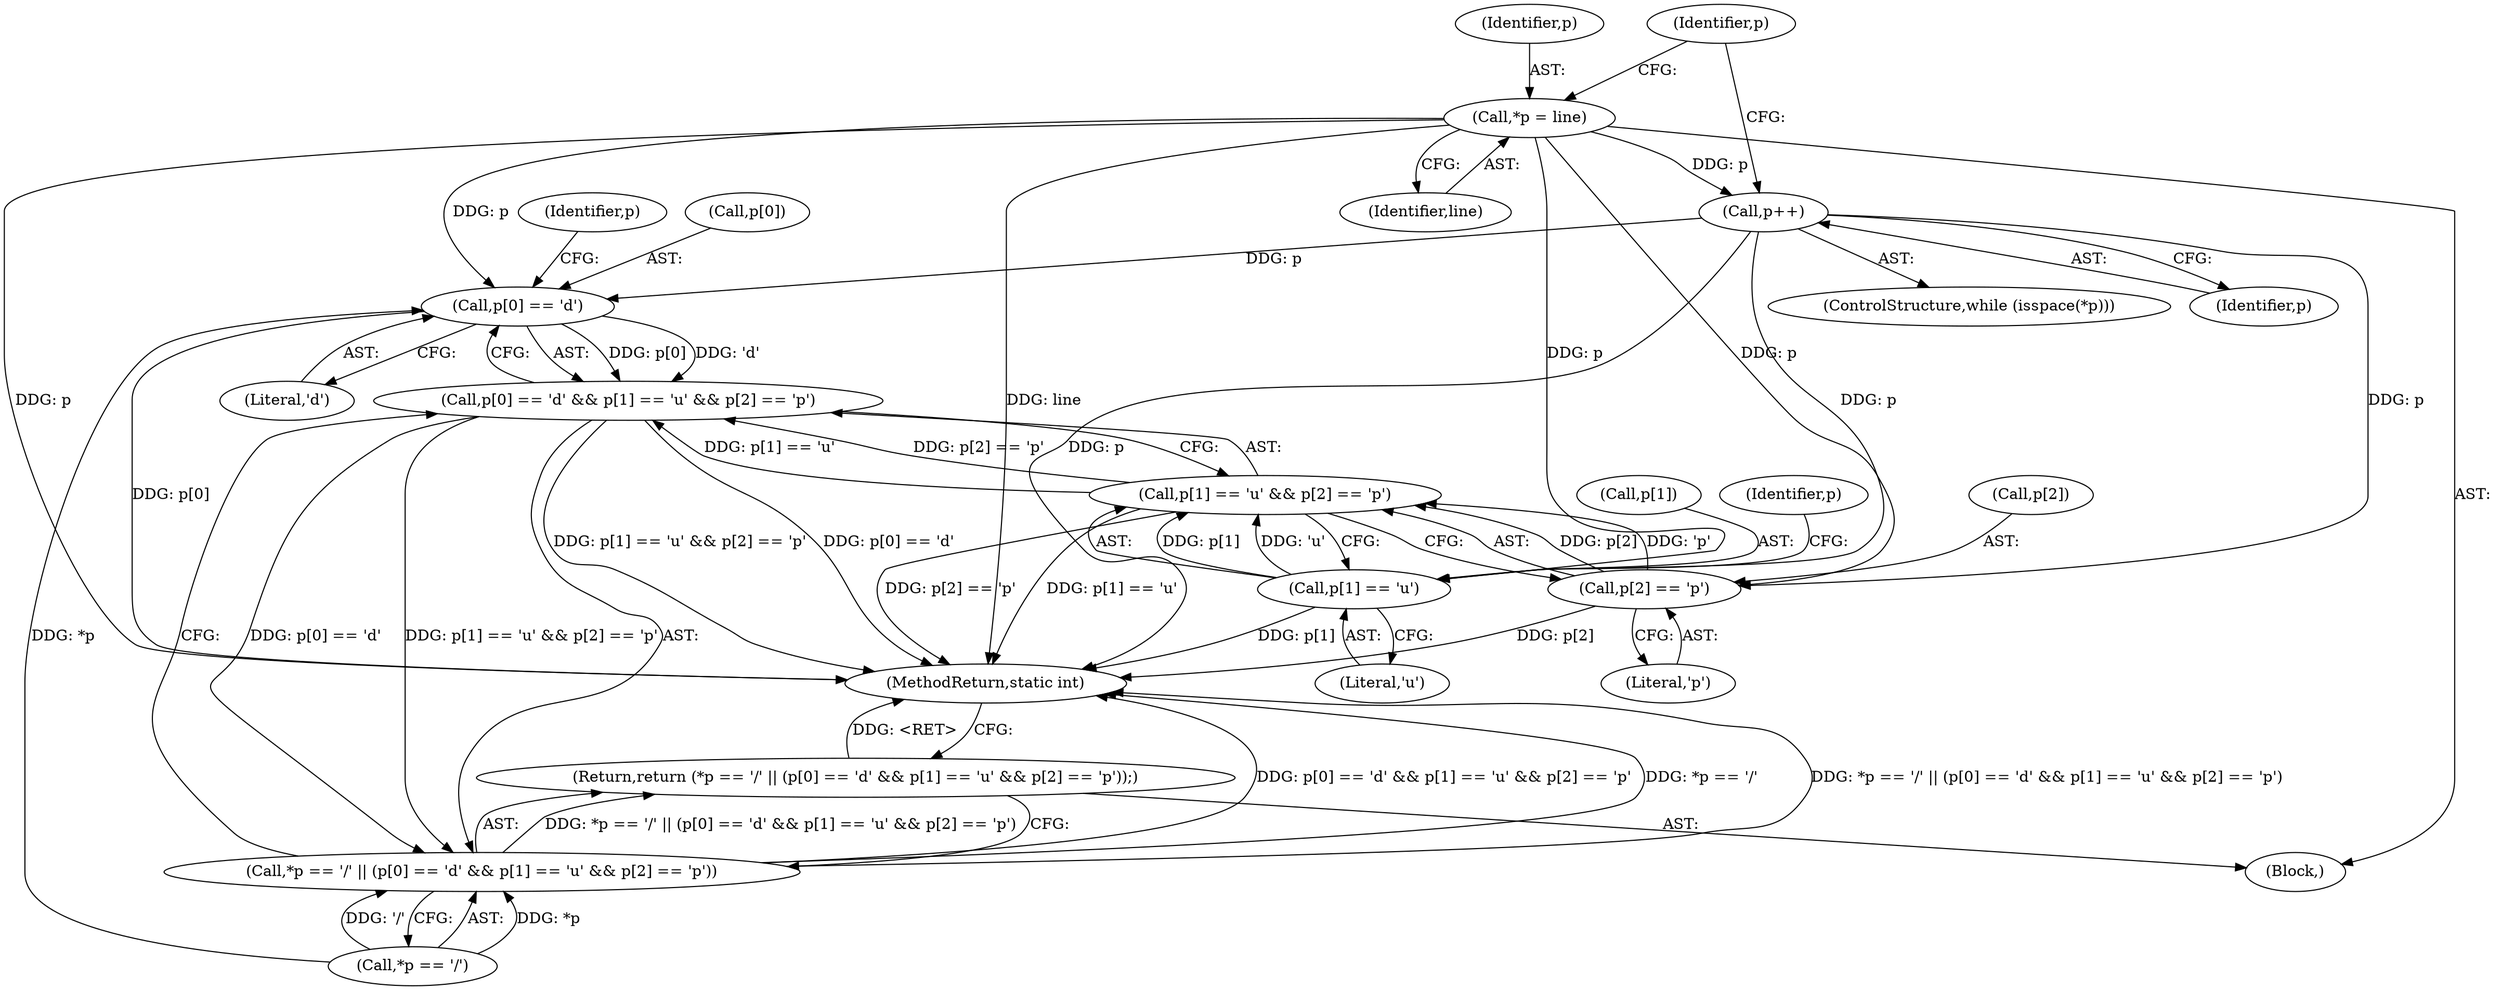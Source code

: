 digraph "0_t1utils_6b9d1aafcb61a3663c883663eb19ccdbfcde8d33@pointer" {
"1000104" [label="(Call,*p = line)"];
"1000111" [label="(Call,p++)"];
"1000120" [label="(Call,p[0] == 'd')"];
"1000119" [label="(Call,p[0] == 'd' && p[1] == 'u' && p[2] == 'p')"];
"1000114" [label="(Call,*p == '/' || (p[0] == 'd' && p[1] == 'u' && p[2] == 'p'))"];
"1000113" [label="(Return,return (*p == '/' || (p[0] == 'd' && p[1] == 'u' && p[2] == 'p'));)"];
"1000126" [label="(Call,p[1] == 'u')"];
"1000125" [label="(Call,p[1] == 'u' && p[2] == 'p')"];
"1000131" [label="(Call,p[2] == 'p')"];
"1000130" [label="(Literal,'u')"];
"1000111" [label="(Call,p++)"];
"1000113" [label="(Return,return (*p == '/' || (p[0] == 'd' && p[1] == 'u' && p[2] == 'p'));)"];
"1000119" [label="(Call,p[0] == 'd' && p[1] == 'u' && p[2] == 'p')"];
"1000114" [label="(Call,*p == '/' || (p[0] == 'd' && p[1] == 'u' && p[2] == 'p'))"];
"1000106" [label="(Identifier,line)"];
"1000105" [label="(Identifier,p)"];
"1000120" [label="(Call,p[0] == 'd')"];
"1000125" [label="(Call,p[1] == 'u' && p[2] == 'p')"];
"1000132" [label="(Call,p[2])"];
"1000115" [label="(Call,*p == '/')"];
"1000104" [label="(Call,*p = line)"];
"1000102" [label="(Block,)"];
"1000126" [label="(Call,p[1] == 'u')"];
"1000110" [label="(Identifier,p)"];
"1000135" [label="(Literal,'p')"];
"1000124" [label="(Literal,'d')"];
"1000128" [label="(Identifier,p)"];
"1000136" [label="(MethodReturn,static int)"];
"1000133" [label="(Identifier,p)"];
"1000107" [label="(ControlStructure,while (isspace(*p)))"];
"1000127" [label="(Call,p[1])"];
"1000131" [label="(Call,p[2] == 'p')"];
"1000112" [label="(Identifier,p)"];
"1000121" [label="(Call,p[0])"];
"1000104" -> "1000102"  [label="AST: "];
"1000104" -> "1000106"  [label="CFG: "];
"1000105" -> "1000104"  [label="AST: "];
"1000106" -> "1000104"  [label="AST: "];
"1000110" -> "1000104"  [label="CFG: "];
"1000104" -> "1000136"  [label="DDG: p"];
"1000104" -> "1000136"  [label="DDG: line"];
"1000104" -> "1000111"  [label="DDG: p"];
"1000104" -> "1000120"  [label="DDG: p"];
"1000104" -> "1000126"  [label="DDG: p"];
"1000104" -> "1000131"  [label="DDG: p"];
"1000111" -> "1000107"  [label="AST: "];
"1000111" -> "1000112"  [label="CFG: "];
"1000112" -> "1000111"  [label="AST: "];
"1000110" -> "1000111"  [label="CFG: "];
"1000111" -> "1000136"  [label="DDG: p"];
"1000111" -> "1000120"  [label="DDG: p"];
"1000111" -> "1000126"  [label="DDG: p"];
"1000111" -> "1000131"  [label="DDG: p"];
"1000120" -> "1000119"  [label="AST: "];
"1000120" -> "1000124"  [label="CFG: "];
"1000121" -> "1000120"  [label="AST: "];
"1000124" -> "1000120"  [label="AST: "];
"1000128" -> "1000120"  [label="CFG: "];
"1000119" -> "1000120"  [label="CFG: "];
"1000120" -> "1000136"  [label="DDG: p[0]"];
"1000120" -> "1000119"  [label="DDG: p[0]"];
"1000120" -> "1000119"  [label="DDG: 'd'"];
"1000115" -> "1000120"  [label="DDG: *p"];
"1000119" -> "1000114"  [label="AST: "];
"1000119" -> "1000125"  [label="CFG: "];
"1000125" -> "1000119"  [label="AST: "];
"1000114" -> "1000119"  [label="CFG: "];
"1000119" -> "1000136"  [label="DDG: p[1] == 'u' && p[2] == 'p'"];
"1000119" -> "1000136"  [label="DDG: p[0] == 'd'"];
"1000119" -> "1000114"  [label="DDG: p[0] == 'd'"];
"1000119" -> "1000114"  [label="DDG: p[1] == 'u' && p[2] == 'p'"];
"1000125" -> "1000119"  [label="DDG: p[1] == 'u'"];
"1000125" -> "1000119"  [label="DDG: p[2] == 'p'"];
"1000114" -> "1000113"  [label="AST: "];
"1000114" -> "1000115"  [label="CFG: "];
"1000115" -> "1000114"  [label="AST: "];
"1000113" -> "1000114"  [label="CFG: "];
"1000114" -> "1000136"  [label="DDG: *p == '/' || (p[0] == 'd' && p[1] == 'u' && p[2] == 'p')"];
"1000114" -> "1000136"  [label="DDG: p[0] == 'd' && p[1] == 'u' && p[2] == 'p'"];
"1000114" -> "1000136"  [label="DDG: *p == '/'"];
"1000114" -> "1000113"  [label="DDG: *p == '/' || (p[0] == 'd' && p[1] == 'u' && p[2] == 'p')"];
"1000115" -> "1000114"  [label="DDG: *p"];
"1000115" -> "1000114"  [label="DDG: '/'"];
"1000113" -> "1000102"  [label="AST: "];
"1000136" -> "1000113"  [label="CFG: "];
"1000113" -> "1000136"  [label="DDG: <RET>"];
"1000126" -> "1000125"  [label="AST: "];
"1000126" -> "1000130"  [label="CFG: "];
"1000127" -> "1000126"  [label="AST: "];
"1000130" -> "1000126"  [label="AST: "];
"1000133" -> "1000126"  [label="CFG: "];
"1000125" -> "1000126"  [label="CFG: "];
"1000126" -> "1000136"  [label="DDG: p[1]"];
"1000126" -> "1000125"  [label="DDG: p[1]"];
"1000126" -> "1000125"  [label="DDG: 'u'"];
"1000125" -> "1000131"  [label="CFG: "];
"1000131" -> "1000125"  [label="AST: "];
"1000125" -> "1000136"  [label="DDG: p[1] == 'u'"];
"1000125" -> "1000136"  [label="DDG: p[2] == 'p'"];
"1000131" -> "1000125"  [label="DDG: p[2]"];
"1000131" -> "1000125"  [label="DDG: 'p'"];
"1000131" -> "1000135"  [label="CFG: "];
"1000132" -> "1000131"  [label="AST: "];
"1000135" -> "1000131"  [label="AST: "];
"1000131" -> "1000136"  [label="DDG: p[2]"];
}
